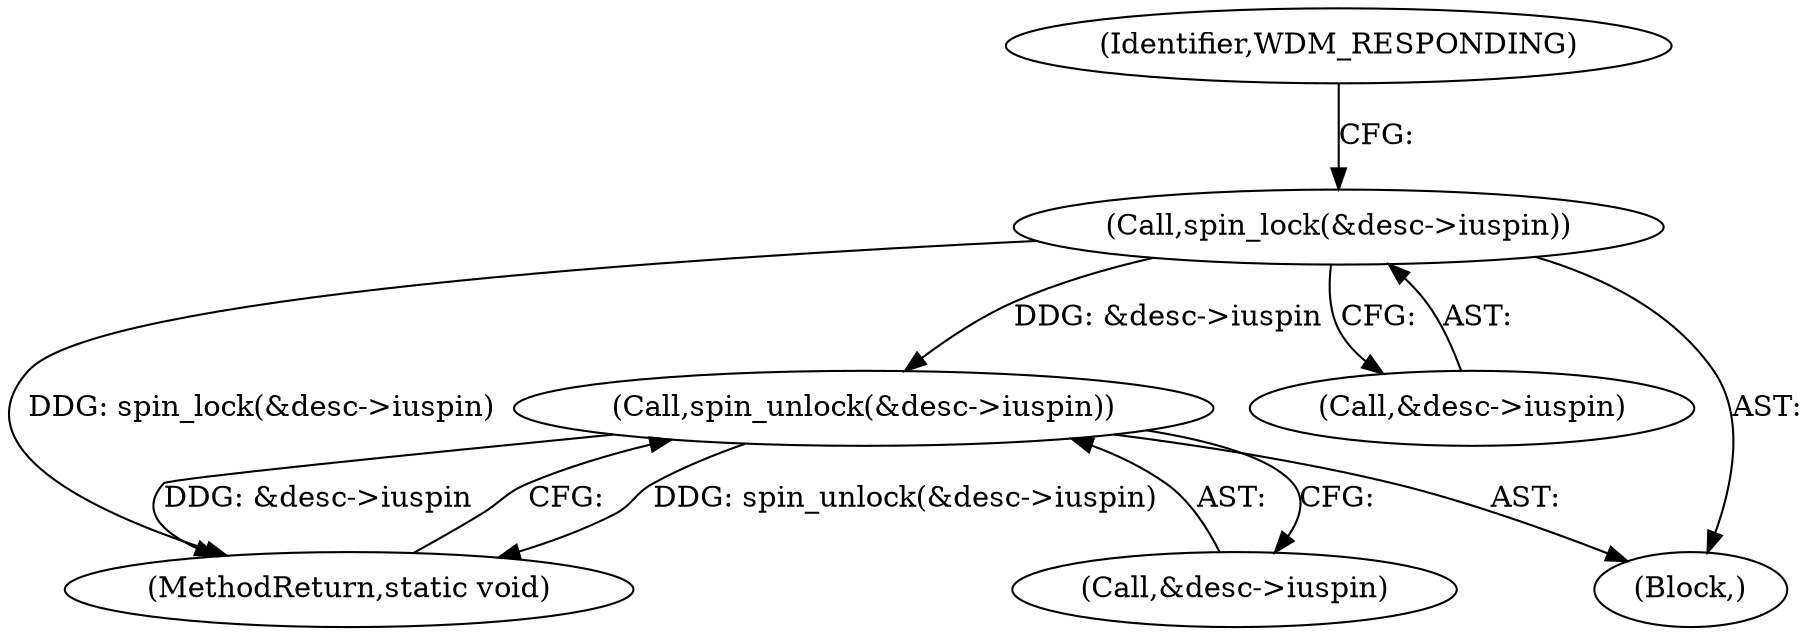 digraph "0_linux_c0f5ecee4e741667b2493c742b60b6218d40b3aa@pointer" {
"1000228" [label="(Call,spin_unlock(&desc->iuspin))"];
"1000115" [label="(Call,spin_lock(&desc->iuspin))"];
"1000102" [label="(Block,)"];
"1000115" [label="(Call,spin_lock(&desc->iuspin))"];
"1000116" [label="(Call,&desc->iuspin)"];
"1000228" [label="(Call,spin_unlock(&desc->iuspin))"];
"1000229" [label="(Call,&desc->iuspin)"];
"1000121" [label="(Identifier,WDM_RESPONDING)"];
"1000233" [label="(MethodReturn,static void)"];
"1000228" -> "1000102"  [label="AST: "];
"1000228" -> "1000229"  [label="CFG: "];
"1000229" -> "1000228"  [label="AST: "];
"1000233" -> "1000228"  [label="CFG: "];
"1000228" -> "1000233"  [label="DDG: spin_unlock(&desc->iuspin)"];
"1000228" -> "1000233"  [label="DDG: &desc->iuspin"];
"1000115" -> "1000228"  [label="DDG: &desc->iuspin"];
"1000115" -> "1000102"  [label="AST: "];
"1000115" -> "1000116"  [label="CFG: "];
"1000116" -> "1000115"  [label="AST: "];
"1000121" -> "1000115"  [label="CFG: "];
"1000115" -> "1000233"  [label="DDG: spin_lock(&desc->iuspin)"];
}
